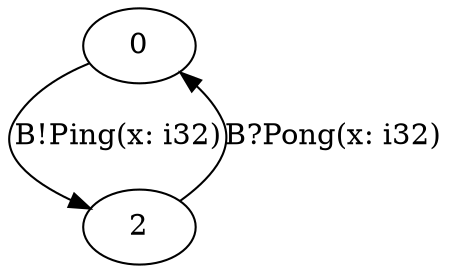 digraph A {
  0;
  2;
  
  
  0 -> 2 [label="B!Ping(x: i32)", ];
  2 -> 0 [label="B?Pong(x: i32)", ];
  
  }

